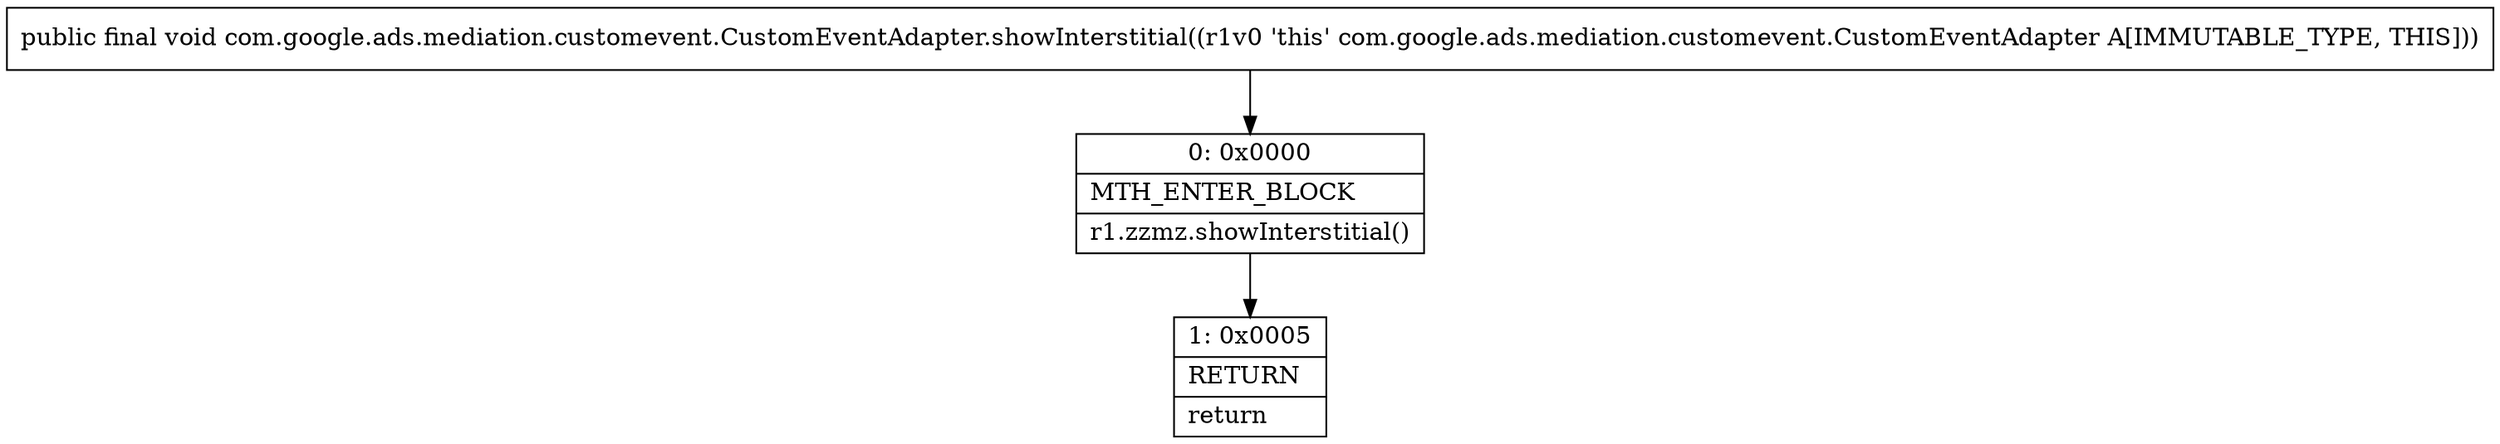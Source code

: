 digraph "CFG forcom.google.ads.mediation.customevent.CustomEventAdapter.showInterstitial()V" {
Node_0 [shape=record,label="{0\:\ 0x0000|MTH_ENTER_BLOCK\l|r1.zzmz.showInterstitial()\l}"];
Node_1 [shape=record,label="{1\:\ 0x0005|RETURN\l|return\l}"];
MethodNode[shape=record,label="{public final void com.google.ads.mediation.customevent.CustomEventAdapter.showInterstitial((r1v0 'this' com.google.ads.mediation.customevent.CustomEventAdapter A[IMMUTABLE_TYPE, THIS])) }"];
MethodNode -> Node_0;
Node_0 -> Node_1;
}

